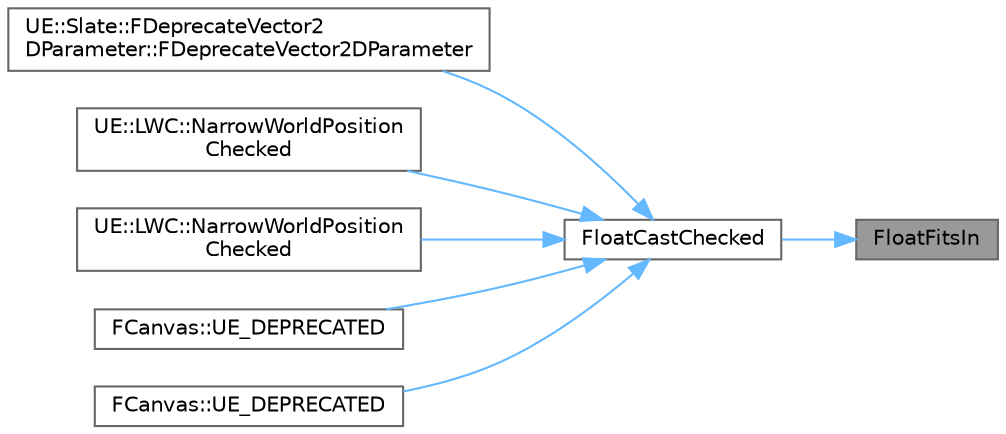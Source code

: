 digraph "FloatFitsIn"
{
 // INTERACTIVE_SVG=YES
 // LATEX_PDF_SIZE
  bgcolor="transparent";
  edge [fontname=Helvetica,fontsize=10,labelfontname=Helvetica,labelfontsize=10];
  node [fontname=Helvetica,fontsize=10,shape=box,height=0.2,width=0.4];
  rankdir="RL";
  Node1 [id="Node000001",label="FloatFitsIn",height=0.2,width=0.4,color="gray40", fillcolor="grey60", style="filled", fontcolor="black",tooltip="Test if value can make a static_cast roundtrip via OutType whilst maintaining precision."];
  Node1 -> Node2 [id="edge1_Node000001_Node000002",dir="back",color="steelblue1",style="solid",tooltip=" "];
  Node2 [id="Node000002",label="FloatCastChecked",height=0.2,width=0.4,color="grey40", fillcolor="white", style="filled",URL="$d4/d24/UnrealTemplate_8h.html#a9f58721ee6b9202a4cf567950c9cd5d3",tooltip=" "];
  Node2 -> Node3 [id="edge2_Node000002_Node000003",dir="back",color="steelblue1",style="solid",tooltip=" "];
  Node3 [id="Node000003",label="UE::Slate::FDeprecateVector2\lDParameter::FDeprecateVector2DParameter",height=0.2,width=0.4,color="grey40", fillcolor="white", style="filled",URL="$dc/d8f/structUE_1_1Slate_1_1FDeprecateVector2DParameter.html#a7d6cdb22a93cef56188c3ed6602a9a50",tooltip=" "];
  Node2 -> Node4 [id="edge3_Node000002_Node000004",dir="back",color="steelblue1",style="solid",tooltip=" "];
  Node4 [id="Node000004",label="UE::LWC::NarrowWorldPosition\lChecked",height=0.2,width=0.4,color="grey40", fillcolor="white", style="filled",URL="$d0/d06/namespaceUE_1_1LWC.html#ad82cf7a8e60435b1d3f36cdc6bf49dcd",tooltip=" "];
  Node2 -> Node5 [id="edge4_Node000002_Node000005",dir="back",color="steelblue1",style="solid",tooltip=" "];
  Node5 [id="Node000005",label="UE::LWC::NarrowWorldPosition\lChecked",height=0.2,width=0.4,color="grey40", fillcolor="white", style="filled",URL="$d0/d06/namespaceUE_1_1LWC.html#a28b2ab9299c84fe453f9b45fa15b26b2",tooltip=" "];
  Node2 -> Node6 [id="edge5_Node000002_Node000006",dir="back",color="steelblue1",style="solid",tooltip=" "];
  Node6 [id="Node000006",label="FCanvas::UE_DEPRECATED",height=0.2,width=0.4,color="grey40", fillcolor="white", style="filled",URL="$de/df4/classFCanvas.html#af9baefa65519b6bd1cd630577583bdfd",tooltip=" "];
  Node2 -> Node7 [id="edge6_Node000002_Node000007",dir="back",color="steelblue1",style="solid",tooltip=" "];
  Node7 [id="Node000007",label="FCanvas::UE_DEPRECATED",height=0.2,width=0.4,color="grey40", fillcolor="white", style="filled",URL="$de/df4/classFCanvas.html#a19f229384bc6d208fcc187fbfe5d25c7",tooltip=" "];
}
